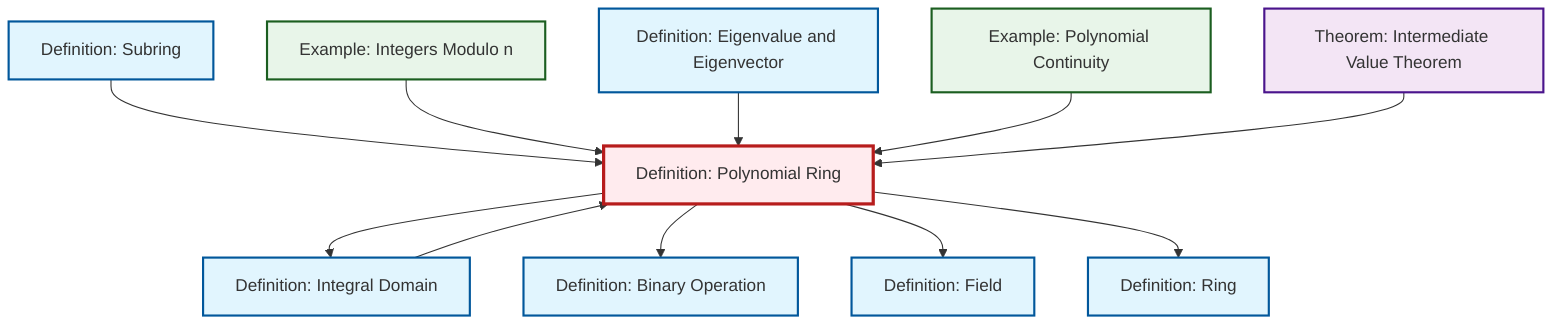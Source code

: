 graph TD
    classDef definition fill:#e1f5fe,stroke:#01579b,stroke-width:2px
    classDef theorem fill:#f3e5f5,stroke:#4a148c,stroke-width:2px
    classDef axiom fill:#fff3e0,stroke:#e65100,stroke-width:2px
    classDef example fill:#e8f5e9,stroke:#1b5e20,stroke-width:2px
    classDef current fill:#ffebee,stroke:#b71c1c,stroke-width:3px
    ex-polynomial-continuity["Example: Polynomial Continuity"]:::example
    thm-intermediate-value["Theorem: Intermediate Value Theorem"]:::theorem
    def-eigenvalue-eigenvector["Definition: Eigenvalue and Eigenvector"]:::definition
    ex-quotient-integers-mod-n["Example: Integers Modulo n"]:::example
    def-subring["Definition: Subring"]:::definition
    def-integral-domain["Definition: Integral Domain"]:::definition
    def-polynomial-ring["Definition: Polynomial Ring"]:::definition
    def-ring["Definition: Ring"]:::definition
    def-field["Definition: Field"]:::definition
    def-binary-operation["Definition: Binary Operation"]:::definition
    def-subring --> def-polynomial-ring
    ex-quotient-integers-mod-n --> def-polynomial-ring
    def-polynomial-ring --> def-integral-domain
    def-eigenvalue-eigenvector --> def-polynomial-ring
    ex-polynomial-continuity --> def-polynomial-ring
    thm-intermediate-value --> def-polynomial-ring
    def-polynomial-ring --> def-binary-operation
    def-integral-domain --> def-polynomial-ring
    def-polynomial-ring --> def-field
    def-polynomial-ring --> def-ring
    class def-polynomial-ring current
